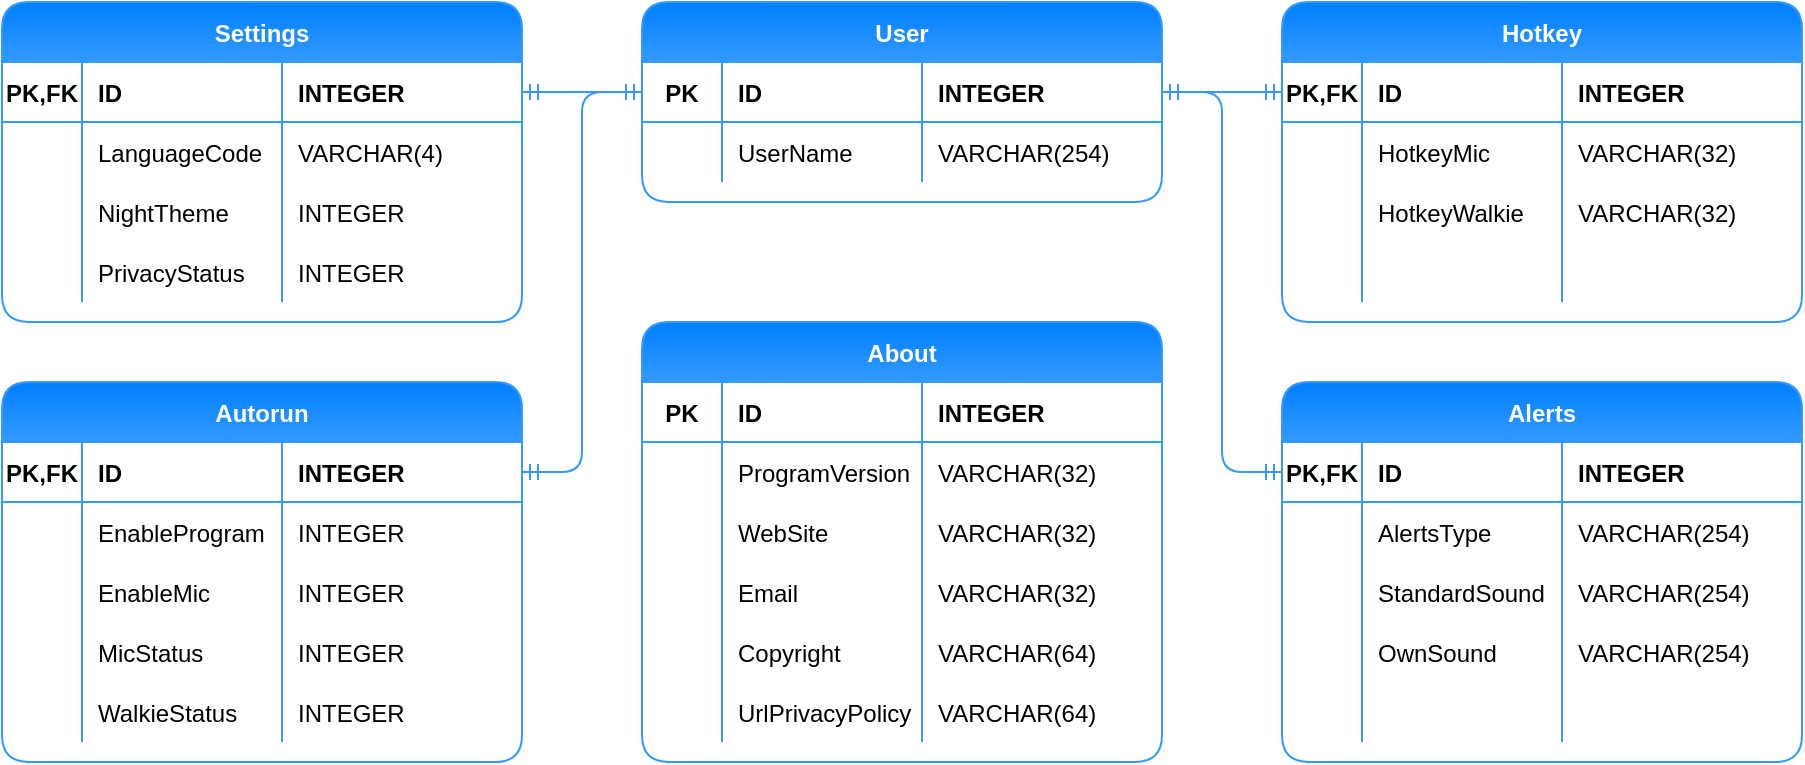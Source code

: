 <mxfile scale="1" border="10">
    <diagram id="gtZu-wecujz_zsDhcLZo" name="Page-1">
        <mxGraphModel dx="305" dy="1297" grid="1" gridSize="10" guides="1" tooltips="1" connect="1" arrows="1" fold="1" page="1" pageScale="1" pageWidth="1169" pageHeight="827" background="#ffffff" math="0" shadow="0">
            <root>
                <mxCell id="0"/>
                <mxCell id="1" parent="0"/>
                <mxCell id="dxQ83P-ImdMy22Sa5jCU-1" value="User" style="shape=table;startSize=30;container=1;collapsible=1;childLayout=tableLayout;fixedRows=1;rowLines=0;fontStyle=1;align=center;resizeLast=1;labelBackgroundColor=none;direction=east;flipH=0;flipV=0;rounded=1;swimlaneFillColor=#FFFFFF;shadow=0;sketch=0;labelBorderColor=none;fillColor=#3399FF;gradientColor=#007FFF;gradientDirection=north;strokeColor=#3399FF;fontColor=#FFFFFF;" parent="1" vertex="1">
                    <mxGeometry x="360" y="40" width="260" height="100" as="geometry"/>
                </mxCell>
                <mxCell id="dxQ83P-ImdMy22Sa5jCU-2" value="" style="shape=tableRow;horizontal=0;startSize=0;swimlaneHead=0;swimlaneBody=0;fillColor=none;collapsible=0;dropTarget=0;points=[[0,0.5],[1,0.5]];portConstraint=eastwest;top=0;left=0;right=0;bottom=1;strokeColor=#3399FF;" parent="dxQ83P-ImdMy22Sa5jCU-1" vertex="1">
                    <mxGeometry y="30" width="260" height="30" as="geometry"/>
                </mxCell>
                <mxCell id="dxQ83P-ImdMy22Sa5jCU-3" value="PK" style="shape=partialRectangle;connectable=0;fillColor=none;top=0;left=0;bottom=0;right=0;fontStyle=1;overflow=hidden;fontColor=#000000;" parent="dxQ83P-ImdMy22Sa5jCU-2" vertex="1">
                    <mxGeometry width="40" height="30" as="geometry">
                        <mxRectangle width="40" height="30" as="alternateBounds"/>
                    </mxGeometry>
                </mxCell>
                <mxCell id="dxQ83P-ImdMy22Sa5jCU-4" value="ID" style="shape=partialRectangle;connectable=0;fillColor=none;top=0;left=0;bottom=0;right=0;align=left;spacingLeft=6;fontStyle=1;overflow=hidden;fontColor=#000000;" parent="dxQ83P-ImdMy22Sa5jCU-2" vertex="1">
                    <mxGeometry x="40" width="100" height="30" as="geometry">
                        <mxRectangle width="100" height="30" as="alternateBounds"/>
                    </mxGeometry>
                </mxCell>
                <mxCell id="dxQ83P-ImdMy22Sa5jCU-14" value="INTEGER" style="shape=partialRectangle;connectable=0;fillColor=none;top=0;left=0;bottom=0;right=0;align=left;spacingLeft=6;fontStyle=1;overflow=hidden;fontColor=#000000;" parent="dxQ83P-ImdMy22Sa5jCU-2" vertex="1">
                    <mxGeometry x="140" width="120" height="30" as="geometry">
                        <mxRectangle width="120" height="30" as="alternateBounds"/>
                    </mxGeometry>
                </mxCell>
                <mxCell id="dxQ83P-ImdMy22Sa5jCU-5" value="" style="shape=tableRow;horizontal=0;startSize=0;swimlaneHead=0;swimlaneBody=0;fillColor=none;collapsible=0;dropTarget=0;points=[[0,0.5],[1,0.5]];portConstraint=eastwest;top=0;left=0;right=0;bottom=0;strokeColor=none;" parent="dxQ83P-ImdMy22Sa5jCU-1" vertex="1">
                    <mxGeometry y="60" width="260" height="30" as="geometry"/>
                </mxCell>
                <mxCell id="dxQ83P-ImdMy22Sa5jCU-6" value="" style="shape=partialRectangle;connectable=0;fillColor=none;top=0;left=0;bottom=0;right=0;editable=1;overflow=hidden;fontColor=#000000;" parent="dxQ83P-ImdMy22Sa5jCU-5" vertex="1">
                    <mxGeometry width="40" height="30" as="geometry">
                        <mxRectangle width="40" height="30" as="alternateBounds"/>
                    </mxGeometry>
                </mxCell>
                <mxCell id="dxQ83P-ImdMy22Sa5jCU-7" value="UserName" style="shape=partialRectangle;connectable=0;fillColor=none;top=0;left=0;bottom=0;right=0;align=left;spacingLeft=6;overflow=hidden;fontColor=#000000;" parent="dxQ83P-ImdMy22Sa5jCU-5" vertex="1">
                    <mxGeometry x="40" width="100" height="30" as="geometry">
                        <mxRectangle width="100" height="30" as="alternateBounds"/>
                    </mxGeometry>
                </mxCell>
                <mxCell id="dxQ83P-ImdMy22Sa5jCU-15" value="VARCHAR(254)" style="shape=partialRectangle;connectable=0;fillColor=none;top=0;left=0;bottom=0;right=0;align=left;spacingLeft=6;overflow=hidden;fontColor=#000000;" parent="dxQ83P-ImdMy22Sa5jCU-5" vertex="1">
                    <mxGeometry x="140" width="120" height="30" as="geometry">
                        <mxRectangle width="120" height="30" as="alternateBounds"/>
                    </mxGeometry>
                </mxCell>
                <mxCell id="dxQ83P-ImdMy22Sa5jCU-27" value="Autorun" style="shape=table;startSize=30;container=1;collapsible=1;childLayout=tableLayout;fixedRows=1;rowLines=0;fontStyle=1;align=center;resizeLast=1;labelBackgroundColor=none;direction=east;flipH=0;flipV=0;rounded=1;swimlaneFillColor=#FFFFFF;shadow=0;sketch=0;labelBorderColor=none;fillColor=#3399FF;gradientColor=#007FFF;gradientDirection=north;strokeColor=#3399FF;fontColor=#FFFFFF;" parent="1" vertex="1">
                    <mxGeometry x="40" y="230" width="260" height="190" as="geometry"/>
                </mxCell>
                <mxCell id="dxQ83P-ImdMy22Sa5jCU-28" value="" style="shape=tableRow;horizontal=0;startSize=0;swimlaneHead=0;swimlaneBody=0;fillColor=none;collapsible=0;dropTarget=0;points=[[0,0.5],[1,0.5]];portConstraint=eastwest;top=0;left=0;right=0;bottom=1;strokeColor=#3399FF;" parent="dxQ83P-ImdMy22Sa5jCU-27" vertex="1">
                    <mxGeometry y="30" width="260" height="30" as="geometry"/>
                </mxCell>
                <mxCell id="dxQ83P-ImdMy22Sa5jCU-29" value="PK,FK" style="shape=partialRectangle;connectable=0;fillColor=none;top=0;left=0;bottom=0;right=0;fontStyle=1;overflow=hidden;fontColor=#000000;" parent="dxQ83P-ImdMy22Sa5jCU-28" vertex="1">
                    <mxGeometry width="40" height="30" as="geometry">
                        <mxRectangle width="40" height="30" as="alternateBounds"/>
                    </mxGeometry>
                </mxCell>
                <mxCell id="dxQ83P-ImdMy22Sa5jCU-30" value="ID" style="shape=partialRectangle;connectable=0;fillColor=none;top=0;left=0;bottom=0;right=0;align=left;spacingLeft=6;fontStyle=1;overflow=hidden;fontColor=#000000;" parent="dxQ83P-ImdMy22Sa5jCU-28" vertex="1">
                    <mxGeometry x="40" width="100" height="30" as="geometry">
                        <mxRectangle width="100" height="30" as="alternateBounds"/>
                    </mxGeometry>
                </mxCell>
                <mxCell id="dxQ83P-ImdMy22Sa5jCU-31" value="INTEGER" style="shape=partialRectangle;connectable=0;fillColor=none;top=0;left=0;bottom=0;right=0;align=left;spacingLeft=6;fontStyle=1;overflow=hidden;fontColor=#000000;" parent="dxQ83P-ImdMy22Sa5jCU-28" vertex="1">
                    <mxGeometry x="140" width="120" height="30" as="geometry">
                        <mxRectangle width="120" height="30" as="alternateBounds"/>
                    </mxGeometry>
                </mxCell>
                <mxCell id="dxQ83P-ImdMy22Sa5jCU-32" value="" style="shape=tableRow;horizontal=0;startSize=0;swimlaneHead=0;swimlaneBody=0;fillColor=none;collapsible=0;dropTarget=0;points=[[0,0.5],[1,0.5]];portConstraint=eastwest;top=0;left=0;right=0;bottom=0;strokeColor=none;" parent="dxQ83P-ImdMy22Sa5jCU-27" vertex="1">
                    <mxGeometry y="60" width="260" height="30" as="geometry"/>
                </mxCell>
                <mxCell id="dxQ83P-ImdMy22Sa5jCU-33" value="" style="shape=partialRectangle;connectable=0;fillColor=none;top=0;left=0;bottom=0;right=0;editable=1;overflow=hidden;fontColor=#000000;" parent="dxQ83P-ImdMy22Sa5jCU-32" vertex="1">
                    <mxGeometry width="40" height="30" as="geometry">
                        <mxRectangle width="40" height="30" as="alternateBounds"/>
                    </mxGeometry>
                </mxCell>
                <mxCell id="dxQ83P-ImdMy22Sa5jCU-34" value="EnableProgram" style="shape=partialRectangle;connectable=0;fillColor=none;top=0;left=0;bottom=0;right=0;align=left;spacingLeft=6;overflow=hidden;fontColor=#000000;" parent="dxQ83P-ImdMy22Sa5jCU-32" vertex="1">
                    <mxGeometry x="40" width="100" height="30" as="geometry">
                        <mxRectangle width="100" height="30" as="alternateBounds"/>
                    </mxGeometry>
                </mxCell>
                <mxCell id="dxQ83P-ImdMy22Sa5jCU-35" value="INTEGER" style="shape=partialRectangle;connectable=0;fillColor=none;top=0;left=0;bottom=0;right=0;align=left;spacingLeft=6;overflow=hidden;fontColor=#000000;" parent="dxQ83P-ImdMy22Sa5jCU-32" vertex="1">
                    <mxGeometry x="140" width="120" height="30" as="geometry">
                        <mxRectangle width="120" height="30" as="alternateBounds"/>
                    </mxGeometry>
                </mxCell>
                <mxCell id="dxQ83P-ImdMy22Sa5jCU-40" style="shape=tableRow;horizontal=0;startSize=0;swimlaneHead=0;swimlaneBody=0;fillColor=none;collapsible=0;dropTarget=0;points=[[0,0.5],[1,0.5]];portConstraint=eastwest;top=0;left=0;right=0;bottom=0;strokeColor=none;" parent="dxQ83P-ImdMy22Sa5jCU-27" vertex="1">
                    <mxGeometry y="90" width="260" height="30" as="geometry"/>
                </mxCell>
                <mxCell id="dxQ83P-ImdMy22Sa5jCU-41" style="shape=partialRectangle;connectable=0;fillColor=none;top=0;left=0;bottom=0;right=0;editable=1;overflow=hidden;fontColor=#000000;" parent="dxQ83P-ImdMy22Sa5jCU-40" vertex="1">
                    <mxGeometry width="40" height="30" as="geometry">
                        <mxRectangle width="40" height="30" as="alternateBounds"/>
                    </mxGeometry>
                </mxCell>
                <mxCell id="dxQ83P-ImdMy22Sa5jCU-42" value="EnableMic" style="shape=partialRectangle;connectable=0;fillColor=none;top=0;left=0;bottom=0;right=0;align=left;spacingLeft=6;overflow=hidden;fontColor=#000000;" parent="dxQ83P-ImdMy22Sa5jCU-40" vertex="1">
                    <mxGeometry x="40" width="100" height="30" as="geometry">
                        <mxRectangle width="100" height="30" as="alternateBounds"/>
                    </mxGeometry>
                </mxCell>
                <mxCell id="dxQ83P-ImdMy22Sa5jCU-43" value="INTEGER" style="shape=partialRectangle;connectable=0;fillColor=none;top=0;left=0;bottom=0;right=0;align=left;spacingLeft=6;overflow=hidden;fontColor=#000000;" parent="dxQ83P-ImdMy22Sa5jCU-40" vertex="1">
                    <mxGeometry x="140" width="120" height="30" as="geometry">
                        <mxRectangle width="120" height="30" as="alternateBounds"/>
                    </mxGeometry>
                </mxCell>
                <mxCell id="dxQ83P-ImdMy22Sa5jCU-36" style="shape=tableRow;horizontal=0;startSize=0;swimlaneHead=0;swimlaneBody=0;fillColor=none;collapsible=0;dropTarget=0;points=[[0,0.5],[1,0.5]];portConstraint=eastwest;top=0;left=0;right=0;bottom=0;strokeColor=none;" parent="dxQ83P-ImdMy22Sa5jCU-27" vertex="1">
                    <mxGeometry y="120" width="260" height="30" as="geometry"/>
                </mxCell>
                <mxCell id="dxQ83P-ImdMy22Sa5jCU-37" style="shape=partialRectangle;connectable=0;fillColor=none;top=0;left=0;bottom=0;right=0;editable=1;overflow=hidden;fontColor=#000000;" parent="dxQ83P-ImdMy22Sa5jCU-36" vertex="1">
                    <mxGeometry width="40" height="30" as="geometry">
                        <mxRectangle width="40" height="30" as="alternateBounds"/>
                    </mxGeometry>
                </mxCell>
                <mxCell id="dxQ83P-ImdMy22Sa5jCU-38" value="MicStatus" style="shape=partialRectangle;connectable=0;fillColor=none;top=0;left=0;bottom=0;right=0;align=left;spacingLeft=6;overflow=hidden;fontColor=#000000;" parent="dxQ83P-ImdMy22Sa5jCU-36" vertex="1">
                    <mxGeometry x="40" width="100" height="30" as="geometry">
                        <mxRectangle width="100" height="30" as="alternateBounds"/>
                    </mxGeometry>
                </mxCell>
                <mxCell id="dxQ83P-ImdMy22Sa5jCU-39" value="INTEGER" style="shape=partialRectangle;connectable=0;fillColor=none;top=0;left=0;bottom=0;right=0;align=left;spacingLeft=6;overflow=hidden;fontColor=#000000;" parent="dxQ83P-ImdMy22Sa5jCU-36" vertex="1">
                    <mxGeometry x="140" width="120" height="30" as="geometry">
                        <mxRectangle width="120" height="30" as="alternateBounds"/>
                    </mxGeometry>
                </mxCell>
                <mxCell id="dxQ83P-ImdMy22Sa5jCU-61" style="shape=tableRow;horizontal=0;startSize=0;swimlaneHead=0;swimlaneBody=0;fillColor=none;collapsible=0;dropTarget=0;points=[[0,0.5],[1,0.5]];portConstraint=eastwest;top=0;left=0;right=0;bottom=0;strokeColor=none;" parent="dxQ83P-ImdMy22Sa5jCU-27" vertex="1">
                    <mxGeometry y="150" width="260" height="30" as="geometry"/>
                </mxCell>
                <mxCell id="dxQ83P-ImdMy22Sa5jCU-62" style="shape=partialRectangle;connectable=0;fillColor=none;top=0;left=0;bottom=0;right=0;editable=1;overflow=hidden;fontColor=#000000;" parent="dxQ83P-ImdMy22Sa5jCU-61" vertex="1">
                    <mxGeometry width="40" height="30" as="geometry">
                        <mxRectangle width="40" height="30" as="alternateBounds"/>
                    </mxGeometry>
                </mxCell>
                <mxCell id="dxQ83P-ImdMy22Sa5jCU-63" value="WalkieStatus" style="shape=partialRectangle;connectable=0;fillColor=none;top=0;left=0;bottom=0;right=0;align=left;spacingLeft=6;overflow=hidden;fontColor=#000000;" parent="dxQ83P-ImdMy22Sa5jCU-61" vertex="1">
                    <mxGeometry x="40" width="100" height="30" as="geometry">
                        <mxRectangle width="100" height="30" as="alternateBounds"/>
                    </mxGeometry>
                </mxCell>
                <mxCell id="dxQ83P-ImdMy22Sa5jCU-64" value="INTEGER" style="shape=partialRectangle;connectable=0;fillColor=none;top=0;left=0;bottom=0;right=0;align=left;spacingLeft=6;overflow=hidden;fontColor=#000000;" parent="dxQ83P-ImdMy22Sa5jCU-61" vertex="1">
                    <mxGeometry x="140" width="120" height="30" as="geometry">
                        <mxRectangle width="120" height="30" as="alternateBounds"/>
                    </mxGeometry>
                </mxCell>
                <mxCell id="dxQ83P-ImdMy22Sa5jCU-44" value="Alerts" style="shape=table;startSize=30;container=1;collapsible=1;childLayout=tableLayout;fixedRows=1;rowLines=0;fontStyle=1;align=center;resizeLast=1;labelBackgroundColor=none;direction=east;flipH=0;flipV=0;rounded=1;swimlaneFillColor=#FFFFFF;shadow=0;sketch=0;labelBorderColor=none;fillColor=#3399FF;gradientColor=#007FFF;gradientDirection=north;strokeColor=#3399FF;fontColor=#FFFFFF;" parent="1" vertex="1">
                    <mxGeometry x="680" y="230" width="260" height="190" as="geometry"/>
                </mxCell>
                <mxCell id="dxQ83P-ImdMy22Sa5jCU-45" value="" style="shape=tableRow;horizontal=0;startSize=0;swimlaneHead=0;swimlaneBody=0;fillColor=none;collapsible=0;dropTarget=0;points=[[0,0.5],[1,0.5]];portConstraint=eastwest;top=0;left=0;right=0;bottom=1;strokeColor=#3399FF;" parent="dxQ83P-ImdMy22Sa5jCU-44" vertex="1">
                    <mxGeometry y="30" width="260" height="30" as="geometry"/>
                </mxCell>
                <mxCell id="dxQ83P-ImdMy22Sa5jCU-46" value="PK,FK" style="shape=partialRectangle;connectable=0;fillColor=none;top=0;left=0;bottom=0;right=0;fontStyle=1;overflow=hidden;fontColor=#000000;" parent="dxQ83P-ImdMy22Sa5jCU-45" vertex="1">
                    <mxGeometry width="40" height="30" as="geometry">
                        <mxRectangle width="40" height="30" as="alternateBounds"/>
                    </mxGeometry>
                </mxCell>
                <mxCell id="dxQ83P-ImdMy22Sa5jCU-47" value="ID" style="shape=partialRectangle;connectable=0;fillColor=none;top=0;left=0;bottom=0;right=0;align=left;spacingLeft=6;fontStyle=1;overflow=hidden;fontColor=#000000;" parent="dxQ83P-ImdMy22Sa5jCU-45" vertex="1">
                    <mxGeometry x="40" width="100" height="30" as="geometry">
                        <mxRectangle width="100" height="30" as="alternateBounds"/>
                    </mxGeometry>
                </mxCell>
                <mxCell id="dxQ83P-ImdMy22Sa5jCU-48" value="INTEGER" style="shape=partialRectangle;connectable=0;fillColor=none;top=0;left=0;bottom=0;right=0;align=left;spacingLeft=6;fontStyle=1;overflow=hidden;fontColor=#000000;" parent="dxQ83P-ImdMy22Sa5jCU-45" vertex="1">
                    <mxGeometry x="140" width="120" height="30" as="geometry">
                        <mxRectangle width="120" height="30" as="alternateBounds"/>
                    </mxGeometry>
                </mxCell>
                <mxCell id="dxQ83P-ImdMy22Sa5jCU-49" value="" style="shape=tableRow;horizontal=0;startSize=0;swimlaneHead=0;swimlaneBody=0;fillColor=none;collapsible=0;dropTarget=0;points=[[0,0.5],[1,0.5]];portConstraint=eastwest;top=0;left=0;right=0;bottom=0;strokeColor=none;" parent="dxQ83P-ImdMy22Sa5jCU-44" vertex="1">
                    <mxGeometry y="60" width="260" height="30" as="geometry"/>
                </mxCell>
                <mxCell id="dxQ83P-ImdMy22Sa5jCU-50" value="" style="shape=partialRectangle;connectable=0;fillColor=none;top=0;left=0;bottom=0;right=0;editable=1;overflow=hidden;fontColor=#000000;" parent="dxQ83P-ImdMy22Sa5jCU-49" vertex="1">
                    <mxGeometry width="40" height="30" as="geometry">
                        <mxRectangle width="40" height="30" as="alternateBounds"/>
                    </mxGeometry>
                </mxCell>
                <mxCell id="dxQ83P-ImdMy22Sa5jCU-51" value="AlertsType" style="shape=partialRectangle;connectable=0;fillColor=none;top=0;left=0;bottom=0;right=0;align=left;spacingLeft=6;overflow=hidden;fontColor=#000000;" parent="dxQ83P-ImdMy22Sa5jCU-49" vertex="1">
                    <mxGeometry x="40" width="100" height="30" as="geometry">
                        <mxRectangle width="100" height="30" as="alternateBounds"/>
                    </mxGeometry>
                </mxCell>
                <mxCell id="dxQ83P-ImdMy22Sa5jCU-52" value="VARCHAR(254)" style="shape=partialRectangle;connectable=0;fillColor=none;top=0;left=0;bottom=0;right=0;align=left;spacingLeft=6;overflow=hidden;fontColor=#000000;" parent="dxQ83P-ImdMy22Sa5jCU-49" vertex="1">
                    <mxGeometry x="140" width="120" height="30" as="geometry">
                        <mxRectangle width="120" height="30" as="alternateBounds"/>
                    </mxGeometry>
                </mxCell>
                <mxCell id="dxQ83P-ImdMy22Sa5jCU-53" style="shape=tableRow;horizontal=0;startSize=0;swimlaneHead=0;swimlaneBody=0;fillColor=none;collapsible=0;dropTarget=0;points=[[0,0.5],[1,0.5]];portConstraint=eastwest;top=0;left=0;right=0;bottom=0;strokeColor=none;" parent="dxQ83P-ImdMy22Sa5jCU-44" vertex="1">
                    <mxGeometry y="90" width="260" height="30" as="geometry"/>
                </mxCell>
                <mxCell id="dxQ83P-ImdMy22Sa5jCU-54" style="shape=partialRectangle;connectable=0;fillColor=none;top=0;left=0;bottom=0;right=0;editable=1;overflow=hidden;fontColor=#000000;" parent="dxQ83P-ImdMy22Sa5jCU-53" vertex="1">
                    <mxGeometry width="40" height="30" as="geometry">
                        <mxRectangle width="40" height="30" as="alternateBounds"/>
                    </mxGeometry>
                </mxCell>
                <mxCell id="dxQ83P-ImdMy22Sa5jCU-55" value="StandardSound" style="shape=partialRectangle;connectable=0;fillColor=none;top=0;left=0;bottom=0;right=0;align=left;spacingLeft=6;overflow=hidden;fontColor=#000000;" parent="dxQ83P-ImdMy22Sa5jCU-53" vertex="1">
                    <mxGeometry x="40" width="100" height="30" as="geometry">
                        <mxRectangle width="100" height="30" as="alternateBounds"/>
                    </mxGeometry>
                </mxCell>
                <mxCell id="dxQ83P-ImdMy22Sa5jCU-56" value="VARCHAR(254)" style="shape=partialRectangle;connectable=0;fillColor=none;top=0;left=0;bottom=0;right=0;align=left;spacingLeft=6;overflow=hidden;fontColor=#000000;" parent="dxQ83P-ImdMy22Sa5jCU-53" vertex="1">
                    <mxGeometry x="140" width="120" height="30" as="geometry">
                        <mxRectangle width="120" height="30" as="alternateBounds"/>
                    </mxGeometry>
                </mxCell>
                <mxCell id="dxQ83P-ImdMy22Sa5jCU-57" style="shape=tableRow;horizontal=0;startSize=0;swimlaneHead=0;swimlaneBody=0;fillColor=none;collapsible=0;dropTarget=0;points=[[0,0.5],[1,0.5]];portConstraint=eastwest;top=0;left=0;right=0;bottom=0;strokeColor=none;" parent="dxQ83P-ImdMy22Sa5jCU-44" vertex="1">
                    <mxGeometry y="120" width="260" height="30" as="geometry"/>
                </mxCell>
                <mxCell id="dxQ83P-ImdMy22Sa5jCU-58" style="shape=partialRectangle;connectable=0;fillColor=none;top=0;left=0;bottom=0;right=0;editable=1;overflow=hidden;fontColor=#000000;" parent="dxQ83P-ImdMy22Sa5jCU-57" vertex="1">
                    <mxGeometry width="40" height="30" as="geometry">
                        <mxRectangle width="40" height="30" as="alternateBounds"/>
                    </mxGeometry>
                </mxCell>
                <mxCell id="dxQ83P-ImdMy22Sa5jCU-59" value="OwnSound" style="shape=partialRectangle;connectable=0;fillColor=none;top=0;left=0;bottom=0;right=0;align=left;spacingLeft=6;overflow=hidden;fontColor=#000000;" parent="dxQ83P-ImdMy22Sa5jCU-57" vertex="1">
                    <mxGeometry x="40" width="100" height="30" as="geometry">
                        <mxRectangle width="100" height="30" as="alternateBounds"/>
                    </mxGeometry>
                </mxCell>
                <mxCell id="dxQ83P-ImdMy22Sa5jCU-60" value="VARCHAR(254)" style="shape=partialRectangle;connectable=0;fillColor=none;top=0;left=0;bottom=0;right=0;align=left;spacingLeft=6;overflow=hidden;fontColor=#000000;strokeColor=none;" parent="dxQ83P-ImdMy22Sa5jCU-57" vertex="1">
                    <mxGeometry x="140" width="120" height="30" as="geometry">
                        <mxRectangle width="120" height="30" as="alternateBounds"/>
                    </mxGeometry>
                </mxCell>
                <mxCell id="dxQ83P-ImdMy22Sa5jCU-148" style="shape=tableRow;horizontal=0;startSize=0;swimlaneHead=0;swimlaneBody=0;fillColor=none;collapsible=0;dropTarget=0;points=[[0,0.5],[1,0.5]];portConstraint=eastwest;top=0;left=0;right=0;bottom=0;strokeColor=none;" parent="dxQ83P-ImdMy22Sa5jCU-44" vertex="1">
                    <mxGeometry y="150" width="260" height="30" as="geometry"/>
                </mxCell>
                <mxCell id="dxQ83P-ImdMy22Sa5jCU-149" style="shape=partialRectangle;connectable=0;fillColor=none;top=0;left=0;bottom=0;right=0;editable=1;overflow=hidden;fontColor=#000000;" parent="dxQ83P-ImdMy22Sa5jCU-148" vertex="1">
                    <mxGeometry width="40" height="30" as="geometry">
                        <mxRectangle width="40" height="30" as="alternateBounds"/>
                    </mxGeometry>
                </mxCell>
                <mxCell id="dxQ83P-ImdMy22Sa5jCU-150" style="shape=partialRectangle;connectable=0;fillColor=none;top=0;left=0;bottom=0;right=0;align=left;spacingLeft=6;overflow=hidden;fontColor=#000000;" parent="dxQ83P-ImdMy22Sa5jCU-148" vertex="1">
                    <mxGeometry x="40" width="100" height="30" as="geometry">
                        <mxRectangle width="100" height="30" as="alternateBounds"/>
                    </mxGeometry>
                </mxCell>
                <mxCell id="dxQ83P-ImdMy22Sa5jCU-151" style="shape=partialRectangle;connectable=0;fillColor=none;top=0;left=0;bottom=0;right=0;align=left;spacingLeft=6;overflow=hidden;fontColor=#000000;" parent="dxQ83P-ImdMy22Sa5jCU-148" vertex="1">
                    <mxGeometry x="140" width="120" height="30" as="geometry">
                        <mxRectangle width="120" height="30" as="alternateBounds"/>
                    </mxGeometry>
                </mxCell>
                <mxCell id="dxQ83P-ImdMy22Sa5jCU-65" value="Hotkey" style="shape=table;startSize=30;container=1;collapsible=1;childLayout=tableLayout;fixedRows=1;rowLines=0;fontStyle=1;align=center;resizeLast=1;labelBackgroundColor=none;direction=east;flipH=0;flipV=0;rounded=1;swimlaneFillColor=#FFFFFF;shadow=0;sketch=0;labelBorderColor=none;fillColor=#3399FF;gradientColor=#007FFF;gradientDirection=north;strokeColor=#3399FF;fontColor=#FFFFFF;" parent="1" vertex="1">
                    <mxGeometry x="680" y="40" width="260" height="160" as="geometry"/>
                </mxCell>
                <mxCell id="dxQ83P-ImdMy22Sa5jCU-66" value="" style="shape=tableRow;horizontal=0;startSize=0;swimlaneHead=0;swimlaneBody=0;fillColor=none;collapsible=0;dropTarget=0;points=[[0,0.5],[1,0.5]];portConstraint=eastwest;top=0;left=0;right=0;bottom=1;strokeColor=#3399FF;" parent="dxQ83P-ImdMy22Sa5jCU-65" vertex="1">
                    <mxGeometry y="30" width="260" height="30" as="geometry"/>
                </mxCell>
                <mxCell id="dxQ83P-ImdMy22Sa5jCU-67" value="PK,FK" style="shape=partialRectangle;connectable=0;fillColor=none;top=0;left=0;bottom=0;right=0;fontStyle=1;overflow=hidden;fontColor=#000000;" parent="dxQ83P-ImdMy22Sa5jCU-66" vertex="1">
                    <mxGeometry width="40" height="30" as="geometry">
                        <mxRectangle width="40" height="30" as="alternateBounds"/>
                    </mxGeometry>
                </mxCell>
                <mxCell id="dxQ83P-ImdMy22Sa5jCU-68" value="ID" style="shape=partialRectangle;connectable=0;fillColor=none;top=0;left=0;bottom=0;right=0;align=left;spacingLeft=6;fontStyle=1;overflow=hidden;fontColor=#000000;" parent="dxQ83P-ImdMy22Sa5jCU-66" vertex="1">
                    <mxGeometry x="40" width="100" height="30" as="geometry">
                        <mxRectangle width="100" height="30" as="alternateBounds"/>
                    </mxGeometry>
                </mxCell>
                <mxCell id="dxQ83P-ImdMy22Sa5jCU-69" value="INTEGER" style="shape=partialRectangle;connectable=0;fillColor=none;top=0;left=0;bottom=0;right=0;align=left;spacingLeft=6;fontStyle=1;overflow=hidden;fontColor=#000000;" parent="dxQ83P-ImdMy22Sa5jCU-66" vertex="1">
                    <mxGeometry x="140" width="120" height="30" as="geometry">
                        <mxRectangle width="120" height="30" as="alternateBounds"/>
                    </mxGeometry>
                </mxCell>
                <mxCell id="dxQ83P-ImdMy22Sa5jCU-70" value="" style="shape=tableRow;horizontal=0;startSize=0;swimlaneHead=0;swimlaneBody=0;fillColor=none;collapsible=0;dropTarget=0;points=[[0,0.5],[1,0.5]];portConstraint=eastwest;top=0;left=0;right=0;bottom=0;strokeColor=none;" parent="dxQ83P-ImdMy22Sa5jCU-65" vertex="1">
                    <mxGeometry y="60" width="260" height="30" as="geometry"/>
                </mxCell>
                <mxCell id="dxQ83P-ImdMy22Sa5jCU-71" value="" style="shape=partialRectangle;connectable=0;fillColor=none;top=0;left=0;bottom=0;right=0;editable=1;overflow=hidden;fontColor=#000000;fontStyle=0" parent="dxQ83P-ImdMy22Sa5jCU-70" vertex="1">
                    <mxGeometry width="40" height="30" as="geometry">
                        <mxRectangle width="40" height="30" as="alternateBounds"/>
                    </mxGeometry>
                </mxCell>
                <mxCell id="dxQ83P-ImdMy22Sa5jCU-72" value="HotkeyMic" style="shape=partialRectangle;connectable=0;fillColor=none;top=0;left=0;bottom=0;right=0;align=left;spacingLeft=6;overflow=hidden;fontColor=#000000;fontStyle=0" parent="dxQ83P-ImdMy22Sa5jCU-70" vertex="1">
                    <mxGeometry x="40" width="100" height="30" as="geometry">
                        <mxRectangle width="100" height="30" as="alternateBounds"/>
                    </mxGeometry>
                </mxCell>
                <mxCell id="dxQ83P-ImdMy22Sa5jCU-73" value="VARCHAR(32)" style="shape=partialRectangle;connectable=0;fillColor=none;top=0;left=0;bottom=0;right=0;align=left;spacingLeft=6;overflow=hidden;fontColor=#000000;fontStyle=0" parent="dxQ83P-ImdMy22Sa5jCU-70" vertex="1">
                    <mxGeometry x="140" width="120" height="30" as="geometry">
                        <mxRectangle width="120" height="30" as="alternateBounds"/>
                    </mxGeometry>
                </mxCell>
                <mxCell id="dxQ83P-ImdMy22Sa5jCU-74" style="shape=tableRow;horizontal=0;startSize=0;swimlaneHead=0;swimlaneBody=0;fillColor=none;collapsible=0;dropTarget=0;points=[[0,0.5],[1,0.5]];portConstraint=eastwest;top=0;left=0;right=0;bottom=0;strokeColor=none;" parent="dxQ83P-ImdMy22Sa5jCU-65" vertex="1">
                    <mxGeometry y="90" width="260" height="30" as="geometry"/>
                </mxCell>
                <mxCell id="dxQ83P-ImdMy22Sa5jCU-75" style="shape=partialRectangle;connectable=0;fillColor=none;top=0;left=0;bottom=0;right=0;editable=1;overflow=hidden;fontColor=#000000;fontStyle=0" parent="dxQ83P-ImdMy22Sa5jCU-74" vertex="1">
                    <mxGeometry width="40" height="30" as="geometry">
                        <mxRectangle width="40" height="30" as="alternateBounds"/>
                    </mxGeometry>
                </mxCell>
                <mxCell id="dxQ83P-ImdMy22Sa5jCU-76" value="HotkeyWalkie" style="shape=partialRectangle;connectable=0;fillColor=none;top=0;left=0;bottom=0;right=0;align=left;spacingLeft=6;overflow=hidden;fontColor=#000000;fontStyle=0" parent="dxQ83P-ImdMy22Sa5jCU-74" vertex="1">
                    <mxGeometry x="40" width="100" height="30" as="geometry">
                        <mxRectangle width="100" height="30" as="alternateBounds"/>
                    </mxGeometry>
                </mxCell>
                <mxCell id="dxQ83P-ImdMy22Sa5jCU-77" value="VARCHAR(32)" style="shape=partialRectangle;connectable=0;fillColor=none;top=0;left=0;bottom=0;right=0;align=left;spacingLeft=6;overflow=hidden;fontColor=#000000;fontStyle=0" parent="dxQ83P-ImdMy22Sa5jCU-74" vertex="1">
                    <mxGeometry x="140" width="120" height="30" as="geometry">
                        <mxRectangle width="120" height="30" as="alternateBounds"/>
                    </mxGeometry>
                </mxCell>
                <mxCell id="dxQ83P-ImdMy22Sa5jCU-152" style="shape=tableRow;horizontal=0;startSize=0;swimlaneHead=0;swimlaneBody=0;fillColor=none;collapsible=0;dropTarget=0;points=[[0,0.5],[1,0.5]];portConstraint=eastwest;top=0;left=0;right=0;bottom=0;strokeColor=none;" parent="dxQ83P-ImdMy22Sa5jCU-65" vertex="1">
                    <mxGeometry y="120" width="260" height="30" as="geometry"/>
                </mxCell>
                <mxCell id="dxQ83P-ImdMy22Sa5jCU-153" style="shape=partialRectangle;connectable=0;fillColor=none;top=0;left=0;bottom=0;right=0;editable=1;overflow=hidden;fontColor=#000000;fontStyle=0" parent="dxQ83P-ImdMy22Sa5jCU-152" vertex="1">
                    <mxGeometry width="40" height="30" as="geometry">
                        <mxRectangle width="40" height="30" as="alternateBounds"/>
                    </mxGeometry>
                </mxCell>
                <mxCell id="dxQ83P-ImdMy22Sa5jCU-154" style="shape=partialRectangle;connectable=0;fillColor=none;top=0;left=0;bottom=0;right=0;align=left;spacingLeft=6;overflow=hidden;fontColor=#000000;fontStyle=0" parent="dxQ83P-ImdMy22Sa5jCU-152" vertex="1">
                    <mxGeometry x="40" width="100" height="30" as="geometry">
                        <mxRectangle width="100" height="30" as="alternateBounds"/>
                    </mxGeometry>
                </mxCell>
                <mxCell id="dxQ83P-ImdMy22Sa5jCU-155" style="shape=partialRectangle;connectable=0;fillColor=none;top=0;left=0;bottom=0;right=0;align=left;spacingLeft=6;overflow=hidden;fontColor=#000000;fontStyle=0" parent="dxQ83P-ImdMy22Sa5jCU-152" vertex="1">
                    <mxGeometry x="140" width="120" height="30" as="geometry">
                        <mxRectangle width="120" height="30" as="alternateBounds"/>
                    </mxGeometry>
                </mxCell>
                <mxCell id="dxQ83P-ImdMy22Sa5jCU-82" value="Settings" style="shape=table;startSize=30;container=1;collapsible=1;childLayout=tableLayout;fixedRows=1;rowLines=0;fontStyle=1;align=center;resizeLast=1;labelBackgroundColor=none;direction=east;flipH=0;flipV=0;rounded=1;swimlaneFillColor=#FFFFFF;shadow=0;sketch=0;labelBorderColor=none;fillColor=#3399FF;gradientColor=#007FFF;gradientDirection=north;strokeColor=#3399FF;fontColor=#FFFFFF;" parent="1" vertex="1">
                    <mxGeometry x="40" y="40" width="260" height="160" as="geometry"/>
                </mxCell>
                <mxCell id="dxQ83P-ImdMy22Sa5jCU-83" value="" style="shape=tableRow;horizontal=0;startSize=0;swimlaneHead=0;swimlaneBody=0;fillColor=none;collapsible=0;dropTarget=0;points=[[0,0.5],[1,0.5]];portConstraint=eastwest;top=0;left=0;right=0;bottom=1;strokeColor=#3399FF;perimeterSpacing=0;" parent="dxQ83P-ImdMy22Sa5jCU-82" vertex="1">
                    <mxGeometry y="30" width="260" height="30" as="geometry"/>
                </mxCell>
                <mxCell id="dxQ83P-ImdMy22Sa5jCU-84" value="PK,FK" style="shape=partialRectangle;connectable=0;fillColor=none;top=0;left=0;bottom=0;right=0;fontStyle=1;overflow=hidden;fontColor=#000000;" parent="dxQ83P-ImdMy22Sa5jCU-83" vertex="1">
                    <mxGeometry width="40" height="30" as="geometry">
                        <mxRectangle width="40" height="30" as="alternateBounds"/>
                    </mxGeometry>
                </mxCell>
                <mxCell id="dxQ83P-ImdMy22Sa5jCU-85" value="ID" style="shape=partialRectangle;connectable=0;fillColor=none;top=0;left=0;bottom=0;right=0;align=left;spacingLeft=6;fontStyle=1;overflow=hidden;fontColor=#000000;" parent="dxQ83P-ImdMy22Sa5jCU-83" vertex="1">
                    <mxGeometry x="40" width="100" height="30" as="geometry">
                        <mxRectangle width="100" height="30" as="alternateBounds"/>
                    </mxGeometry>
                </mxCell>
                <mxCell id="dxQ83P-ImdMy22Sa5jCU-86" value="INTEGER" style="shape=partialRectangle;connectable=0;fillColor=none;top=0;left=0;bottom=0;right=0;align=left;spacingLeft=6;fontStyle=1;overflow=hidden;fontColor=#000000;" parent="dxQ83P-ImdMy22Sa5jCU-83" vertex="1">
                    <mxGeometry x="140" width="120" height="30" as="geometry">
                        <mxRectangle width="120" height="30" as="alternateBounds"/>
                    </mxGeometry>
                </mxCell>
                <mxCell id="dxQ83P-ImdMy22Sa5jCU-87" value="" style="shape=tableRow;horizontal=0;startSize=0;swimlaneHead=0;swimlaneBody=0;fillColor=none;collapsible=0;dropTarget=0;points=[[0,0.5],[1,0.5]];portConstraint=eastwest;top=0;left=0;right=0;bottom=0;strokeColor=none;" parent="dxQ83P-ImdMy22Sa5jCU-82" vertex="1">
                    <mxGeometry y="60" width="260" height="30" as="geometry"/>
                </mxCell>
                <mxCell id="dxQ83P-ImdMy22Sa5jCU-88" value="" style="shape=partialRectangle;connectable=0;fillColor=none;top=0;left=0;bottom=0;right=0;editable=1;overflow=hidden;fontColor=#000000;" parent="dxQ83P-ImdMy22Sa5jCU-87" vertex="1">
                    <mxGeometry width="40" height="30" as="geometry">
                        <mxRectangle width="40" height="30" as="alternateBounds"/>
                    </mxGeometry>
                </mxCell>
                <mxCell id="dxQ83P-ImdMy22Sa5jCU-89" value="LanguageCode" style="shape=partialRectangle;connectable=0;fillColor=none;top=0;left=0;bottom=0;right=0;align=left;spacingLeft=6;overflow=hidden;fontColor=#000000;" parent="dxQ83P-ImdMy22Sa5jCU-87" vertex="1">
                    <mxGeometry x="40" width="100" height="30" as="geometry">
                        <mxRectangle width="100" height="30" as="alternateBounds"/>
                    </mxGeometry>
                </mxCell>
                <mxCell id="dxQ83P-ImdMy22Sa5jCU-90" value="VARCHAR(4)" style="shape=partialRectangle;connectable=0;fillColor=none;top=0;left=0;bottom=0;right=0;align=left;spacingLeft=6;overflow=hidden;fontColor=#000000;" parent="dxQ83P-ImdMy22Sa5jCU-87" vertex="1">
                    <mxGeometry x="140" width="120" height="30" as="geometry">
                        <mxRectangle width="120" height="30" as="alternateBounds"/>
                    </mxGeometry>
                </mxCell>
                <mxCell id="dxQ83P-ImdMy22Sa5jCU-91" style="shape=tableRow;horizontal=0;startSize=0;swimlaneHead=0;swimlaneBody=0;fillColor=none;collapsible=0;dropTarget=0;points=[[0,0.5],[1,0.5]];portConstraint=eastwest;top=0;left=0;right=0;bottom=0;strokeColor=none;" parent="dxQ83P-ImdMy22Sa5jCU-82" vertex="1">
                    <mxGeometry y="90" width="260" height="30" as="geometry"/>
                </mxCell>
                <mxCell id="dxQ83P-ImdMy22Sa5jCU-92" style="shape=partialRectangle;connectable=0;fillColor=none;top=0;left=0;bottom=0;right=0;editable=1;overflow=hidden;fontColor=#000000;" parent="dxQ83P-ImdMy22Sa5jCU-91" vertex="1">
                    <mxGeometry width="40" height="30" as="geometry">
                        <mxRectangle width="40" height="30" as="alternateBounds"/>
                    </mxGeometry>
                </mxCell>
                <mxCell id="dxQ83P-ImdMy22Sa5jCU-93" value="NightTheme" style="shape=partialRectangle;connectable=0;fillColor=none;top=0;left=0;bottom=0;right=0;align=left;spacingLeft=6;overflow=hidden;fontColor=#000000;" parent="dxQ83P-ImdMy22Sa5jCU-91" vertex="1">
                    <mxGeometry x="40" width="100" height="30" as="geometry">
                        <mxRectangle width="100" height="30" as="alternateBounds"/>
                    </mxGeometry>
                </mxCell>
                <mxCell id="dxQ83P-ImdMy22Sa5jCU-94" value="INTEGER" style="shape=partialRectangle;connectable=0;fillColor=none;top=0;left=0;bottom=0;right=0;align=left;spacingLeft=6;overflow=hidden;fontColor=#000000;" parent="dxQ83P-ImdMy22Sa5jCU-91" vertex="1">
                    <mxGeometry x="140" width="120" height="30" as="geometry">
                        <mxRectangle width="120" height="30" as="alternateBounds"/>
                    </mxGeometry>
                </mxCell>
                <mxCell id="dxQ83P-ImdMy22Sa5jCU-95" style="shape=tableRow;horizontal=0;startSize=0;swimlaneHead=0;swimlaneBody=0;fillColor=none;collapsible=0;dropTarget=0;points=[[0,0.5],[1,0.5]];portConstraint=eastwest;top=0;left=0;right=0;bottom=0;strokeColor=none;" parent="dxQ83P-ImdMy22Sa5jCU-82" vertex="1">
                    <mxGeometry y="120" width="260" height="30" as="geometry"/>
                </mxCell>
                <mxCell id="dxQ83P-ImdMy22Sa5jCU-96" style="shape=partialRectangle;connectable=0;fillColor=none;top=0;left=0;bottom=0;right=0;editable=1;overflow=hidden;fontColor=#000000;" parent="dxQ83P-ImdMy22Sa5jCU-95" vertex="1">
                    <mxGeometry width="40" height="30" as="geometry">
                        <mxRectangle width="40" height="30" as="alternateBounds"/>
                    </mxGeometry>
                </mxCell>
                <mxCell id="dxQ83P-ImdMy22Sa5jCU-97" value="PrivacyStatus" style="shape=partialRectangle;connectable=0;fillColor=none;top=0;left=0;bottom=0;right=0;align=left;spacingLeft=6;overflow=hidden;fontColor=#000000;" parent="dxQ83P-ImdMy22Sa5jCU-95" vertex="1">
                    <mxGeometry x="40" width="100" height="30" as="geometry">
                        <mxRectangle width="100" height="30" as="alternateBounds"/>
                    </mxGeometry>
                </mxCell>
                <mxCell id="dxQ83P-ImdMy22Sa5jCU-98" value="INTEGER" style="shape=partialRectangle;connectable=0;fillColor=none;top=0;left=0;bottom=0;right=0;align=left;spacingLeft=6;overflow=hidden;fontColor=#000000;" parent="dxQ83P-ImdMy22Sa5jCU-95" vertex="1">
                    <mxGeometry x="140" width="120" height="30" as="geometry">
                        <mxRectangle width="120" height="30" as="alternateBounds"/>
                    </mxGeometry>
                </mxCell>
                <mxCell id="dxQ83P-ImdMy22Sa5jCU-99" value="About" style="shape=table;startSize=30;container=1;collapsible=1;childLayout=tableLayout;fixedRows=1;rowLines=0;fontStyle=1;align=center;resizeLast=1;labelBackgroundColor=none;direction=east;flipH=0;flipV=0;rounded=1;swimlaneFillColor=#FFFFFF;shadow=0;sketch=0;labelBorderColor=none;fillColor=#3399FF;gradientColor=#007FFF;gradientDirection=north;strokeColor=#3399FF;fontColor=#FFFFFF;" parent="1" vertex="1">
                    <mxGeometry x="360" y="200" width="260" height="220" as="geometry"/>
                </mxCell>
                <mxCell id="dxQ83P-ImdMy22Sa5jCU-100" value="" style="shape=tableRow;horizontal=0;startSize=0;swimlaneHead=0;swimlaneBody=0;fillColor=none;collapsible=0;dropTarget=0;points=[[0,0.5],[1,0.5]];portConstraint=eastwest;top=0;left=0;right=0;bottom=1;strokeColor=#3399FF;" parent="dxQ83P-ImdMy22Sa5jCU-99" vertex="1">
                    <mxGeometry y="30" width="260" height="30" as="geometry"/>
                </mxCell>
                <mxCell id="dxQ83P-ImdMy22Sa5jCU-101" value="PK" style="shape=partialRectangle;connectable=0;fillColor=none;top=0;left=0;bottom=0;right=0;fontStyle=1;overflow=hidden;fontColor=#000000;" parent="dxQ83P-ImdMy22Sa5jCU-100" vertex="1">
                    <mxGeometry width="40" height="30" as="geometry">
                        <mxRectangle width="40" height="30" as="alternateBounds"/>
                    </mxGeometry>
                </mxCell>
                <mxCell id="dxQ83P-ImdMy22Sa5jCU-102" value="ID" style="shape=partialRectangle;connectable=0;fillColor=none;top=0;left=0;bottom=0;right=0;align=left;spacingLeft=6;fontStyle=1;overflow=hidden;fontColor=#000000;" parent="dxQ83P-ImdMy22Sa5jCU-100" vertex="1">
                    <mxGeometry x="40" width="100" height="30" as="geometry">
                        <mxRectangle width="100" height="30" as="alternateBounds"/>
                    </mxGeometry>
                </mxCell>
                <mxCell id="dxQ83P-ImdMy22Sa5jCU-103" value="INTEGER" style="shape=partialRectangle;connectable=0;fillColor=none;top=0;left=0;bottom=0;right=0;align=left;spacingLeft=6;fontStyle=1;overflow=hidden;fontColor=#000000;" parent="dxQ83P-ImdMy22Sa5jCU-100" vertex="1">
                    <mxGeometry x="140" width="120" height="30" as="geometry">
                        <mxRectangle width="120" height="30" as="alternateBounds"/>
                    </mxGeometry>
                </mxCell>
                <mxCell id="dxQ83P-ImdMy22Sa5jCU-104" value="" style="shape=tableRow;horizontal=0;startSize=0;swimlaneHead=0;swimlaneBody=0;fillColor=none;collapsible=0;dropTarget=0;points=[[0,0.5],[1,0.5]];portConstraint=eastwest;top=0;left=0;right=0;bottom=0;strokeColor=none;" parent="dxQ83P-ImdMy22Sa5jCU-99" vertex="1">
                    <mxGeometry y="60" width="260" height="30" as="geometry"/>
                </mxCell>
                <mxCell id="dxQ83P-ImdMy22Sa5jCU-105" value="" style="shape=partialRectangle;connectable=0;fillColor=none;top=0;left=0;bottom=0;right=0;editable=1;overflow=hidden;fontColor=#000000;strokeColor=none;" parent="dxQ83P-ImdMy22Sa5jCU-104" vertex="1">
                    <mxGeometry width="40" height="30" as="geometry">
                        <mxRectangle width="40" height="30" as="alternateBounds"/>
                    </mxGeometry>
                </mxCell>
                <mxCell id="dxQ83P-ImdMy22Sa5jCU-106" value="ProgramVersion" style="shape=partialRectangle;connectable=0;fillColor=none;top=0;left=0;bottom=0;right=0;align=left;spacingLeft=6;overflow=hidden;fontColor=#000000;strokeColor=none;" parent="dxQ83P-ImdMy22Sa5jCU-104" vertex="1">
                    <mxGeometry x="40" width="100" height="30" as="geometry">
                        <mxRectangle width="100" height="30" as="alternateBounds"/>
                    </mxGeometry>
                </mxCell>
                <mxCell id="dxQ83P-ImdMy22Sa5jCU-107" value="VARCHAR(32)" style="shape=partialRectangle;connectable=0;fillColor=none;top=0;left=0;bottom=0;right=0;align=left;spacingLeft=6;overflow=hidden;fontColor=#000000;strokeColor=none;" parent="dxQ83P-ImdMy22Sa5jCU-104" vertex="1">
                    <mxGeometry x="140" width="120" height="30" as="geometry">
                        <mxRectangle width="120" height="30" as="alternateBounds"/>
                    </mxGeometry>
                </mxCell>
                <mxCell id="dxQ83P-ImdMy22Sa5jCU-108" style="shape=tableRow;horizontal=0;startSize=0;swimlaneHead=0;swimlaneBody=0;fillColor=none;collapsible=0;dropTarget=0;points=[[0,0.5],[1,0.5]];portConstraint=eastwest;top=0;left=0;right=0;bottom=0;strokeColor=none;" parent="dxQ83P-ImdMy22Sa5jCU-99" vertex="1">
                    <mxGeometry y="90" width="260" height="30" as="geometry"/>
                </mxCell>
                <mxCell id="dxQ83P-ImdMy22Sa5jCU-109" style="shape=partialRectangle;connectable=0;fillColor=none;top=0;left=0;bottom=0;right=0;editable=1;overflow=hidden;fontColor=#000000;strokeColor=none;" parent="dxQ83P-ImdMy22Sa5jCU-108" vertex="1">
                    <mxGeometry width="40" height="30" as="geometry">
                        <mxRectangle width="40" height="30" as="alternateBounds"/>
                    </mxGeometry>
                </mxCell>
                <mxCell id="dxQ83P-ImdMy22Sa5jCU-110" value="WebSite" style="shape=partialRectangle;connectable=0;fillColor=none;top=0;left=0;bottom=0;right=0;align=left;spacingLeft=6;overflow=hidden;fontColor=#000000;strokeColor=none;" parent="dxQ83P-ImdMy22Sa5jCU-108" vertex="1">
                    <mxGeometry x="40" width="100" height="30" as="geometry">
                        <mxRectangle width="100" height="30" as="alternateBounds"/>
                    </mxGeometry>
                </mxCell>
                <mxCell id="dxQ83P-ImdMy22Sa5jCU-111" value="VARCHAR(32)" style="shape=partialRectangle;connectable=0;fillColor=none;top=0;left=0;bottom=0;right=0;align=left;spacingLeft=6;overflow=hidden;fontColor=#000000;strokeColor=none;" parent="dxQ83P-ImdMy22Sa5jCU-108" vertex="1">
                    <mxGeometry x="140" width="120" height="30" as="geometry">
                        <mxRectangle width="120" height="30" as="alternateBounds"/>
                    </mxGeometry>
                </mxCell>
                <mxCell id="dxQ83P-ImdMy22Sa5jCU-112" style="shape=tableRow;horizontal=0;startSize=0;swimlaneHead=0;swimlaneBody=0;fillColor=none;collapsible=0;dropTarget=0;points=[[0,0.5],[1,0.5]];portConstraint=eastwest;top=0;left=0;right=0;bottom=0;strokeColor=none;" parent="dxQ83P-ImdMy22Sa5jCU-99" vertex="1">
                    <mxGeometry y="120" width="260" height="30" as="geometry"/>
                </mxCell>
                <mxCell id="dxQ83P-ImdMy22Sa5jCU-113" style="shape=partialRectangle;connectable=0;fillColor=none;top=0;left=0;bottom=0;right=0;editable=1;overflow=hidden;fontColor=#000000;" parent="dxQ83P-ImdMy22Sa5jCU-112" vertex="1">
                    <mxGeometry width="40" height="30" as="geometry">
                        <mxRectangle width="40" height="30" as="alternateBounds"/>
                    </mxGeometry>
                </mxCell>
                <mxCell id="dxQ83P-ImdMy22Sa5jCU-114" value="Email" style="shape=partialRectangle;connectable=0;fillColor=none;top=0;left=0;bottom=0;right=0;align=left;spacingLeft=6;overflow=hidden;fontColor=#000000;" parent="dxQ83P-ImdMy22Sa5jCU-112" vertex="1">
                    <mxGeometry x="40" width="100" height="30" as="geometry">
                        <mxRectangle width="100" height="30" as="alternateBounds"/>
                    </mxGeometry>
                </mxCell>
                <mxCell id="dxQ83P-ImdMy22Sa5jCU-115" value="VARCHAR(32)" style="shape=partialRectangle;connectable=0;fillColor=none;top=0;left=0;bottom=0;right=0;align=left;spacingLeft=6;overflow=hidden;fontColor=#000000;" parent="dxQ83P-ImdMy22Sa5jCU-112" vertex="1">
                    <mxGeometry x="140" width="120" height="30" as="geometry">
                        <mxRectangle width="120" height="30" as="alternateBounds"/>
                    </mxGeometry>
                </mxCell>
                <mxCell id="dxQ83P-ImdMy22Sa5jCU-120" style="shape=tableRow;horizontal=0;startSize=0;swimlaneHead=0;swimlaneBody=0;fillColor=none;collapsible=0;dropTarget=0;points=[[0,0.5],[1,0.5]];portConstraint=eastwest;top=0;left=0;right=0;bottom=0;strokeColor=none;" parent="dxQ83P-ImdMy22Sa5jCU-99" vertex="1">
                    <mxGeometry y="150" width="260" height="30" as="geometry"/>
                </mxCell>
                <mxCell id="dxQ83P-ImdMy22Sa5jCU-121" style="shape=partialRectangle;connectable=0;fillColor=none;top=0;left=0;bottom=0;right=0;editable=1;overflow=hidden;fontColor=#000000;" parent="dxQ83P-ImdMy22Sa5jCU-120" vertex="1">
                    <mxGeometry width="40" height="30" as="geometry">
                        <mxRectangle width="40" height="30" as="alternateBounds"/>
                    </mxGeometry>
                </mxCell>
                <mxCell id="dxQ83P-ImdMy22Sa5jCU-122" value="Copyright" style="shape=partialRectangle;connectable=0;fillColor=none;top=0;left=0;bottom=0;right=0;align=left;spacingLeft=6;overflow=hidden;fontColor=#000000;" parent="dxQ83P-ImdMy22Sa5jCU-120" vertex="1">
                    <mxGeometry x="40" width="100" height="30" as="geometry">
                        <mxRectangle width="100" height="30" as="alternateBounds"/>
                    </mxGeometry>
                </mxCell>
                <mxCell id="dxQ83P-ImdMy22Sa5jCU-123" value="VARCHAR(64)" style="shape=partialRectangle;connectable=0;fillColor=none;top=0;left=0;bottom=0;right=0;align=left;spacingLeft=6;overflow=hidden;fontColor=#000000;" parent="dxQ83P-ImdMy22Sa5jCU-120" vertex="1">
                    <mxGeometry x="140" width="120" height="30" as="geometry">
                        <mxRectangle width="120" height="30" as="alternateBounds"/>
                    </mxGeometry>
                </mxCell>
                <mxCell id="dxQ83P-ImdMy22Sa5jCU-116" style="shape=tableRow;horizontal=0;startSize=0;swimlaneHead=0;swimlaneBody=0;fillColor=none;collapsible=0;dropTarget=0;points=[[0,0.5],[1,0.5]];portConstraint=eastwest;top=0;left=0;right=0;bottom=0;strokeColor=none;" parent="dxQ83P-ImdMy22Sa5jCU-99" vertex="1">
                    <mxGeometry y="180" width="260" height="30" as="geometry"/>
                </mxCell>
                <mxCell id="dxQ83P-ImdMy22Sa5jCU-117" style="shape=partialRectangle;connectable=0;fillColor=none;top=0;left=0;bottom=0;right=0;editable=1;overflow=hidden;fontColor=#000000;" parent="dxQ83P-ImdMy22Sa5jCU-116" vertex="1">
                    <mxGeometry width="40" height="30" as="geometry">
                        <mxRectangle width="40" height="30" as="alternateBounds"/>
                    </mxGeometry>
                </mxCell>
                <mxCell id="dxQ83P-ImdMy22Sa5jCU-118" value="UrlPrivacyPolicy" style="shape=partialRectangle;connectable=0;fillColor=none;top=0;left=0;bottom=0;right=0;align=left;spacingLeft=6;overflow=hidden;fontColor=#000000;" parent="dxQ83P-ImdMy22Sa5jCU-116" vertex="1">
                    <mxGeometry x="40" width="100" height="30" as="geometry">
                        <mxRectangle width="100" height="30" as="alternateBounds"/>
                    </mxGeometry>
                </mxCell>
                <mxCell id="dxQ83P-ImdMy22Sa5jCU-119" value="VARCHAR(64)" style="shape=partialRectangle;connectable=0;fillColor=none;top=0;left=0;bottom=0;right=0;align=left;spacingLeft=6;overflow=hidden;fontColor=#000000;" parent="dxQ83P-ImdMy22Sa5jCU-116" vertex="1">
                    <mxGeometry x="140" width="120" height="30" as="geometry">
                        <mxRectangle width="120" height="30" as="alternateBounds"/>
                    </mxGeometry>
                </mxCell>
                <mxCell id="dxQ83P-ImdMy22Sa5jCU-139" value="" style="edgeStyle=entityRelationEdgeStyle;fontSize=12;html=1;endArrow=ERmandOne;startArrow=ERmandOne;rounded=1;entryX=0;entryY=0.5;entryDx=0;entryDy=0;fontColor=#004C99;strokeColor=#3399FF;" parent="1" source="dxQ83P-ImdMy22Sa5jCU-28" target="dxQ83P-ImdMy22Sa5jCU-2" edge="1">
                    <mxGeometry width="100" height="100" relative="1" as="geometry">
                        <mxPoint x="-190" y="410" as="sourcePoint"/>
                        <mxPoint x="-90" y="310" as="targetPoint"/>
                    </mxGeometry>
                </mxCell>
                <mxCell id="dxQ83P-ImdMy22Sa5jCU-140" value="" style="edgeStyle=entityRelationEdgeStyle;fontSize=12;html=1;endArrow=ERmandOne;startArrow=ERmandOne;rounded=1;entryX=0;entryY=0.5;entryDx=0;entryDy=0;exitX=1;exitY=0.5;exitDx=0;exitDy=0;fontColor=#004C99;strokeColor=#3399FF;" parent="1" source="dxQ83P-ImdMy22Sa5jCU-83" target="dxQ83P-ImdMy22Sa5jCU-2" edge="1">
                    <mxGeometry width="100" height="100" relative="1" as="geometry">
                        <mxPoint x="290" y="335" as="sourcePoint"/>
                        <mxPoint x="370" y="95" as="targetPoint"/>
                    </mxGeometry>
                </mxCell>
                <mxCell id="dxQ83P-ImdMy22Sa5jCU-141" value="" style="edgeStyle=entityRelationEdgeStyle;fontSize=12;html=1;endArrow=ERmandOne;startArrow=ERmandOne;rounded=1;entryX=0;entryY=0.5;entryDx=0;entryDy=0;exitX=1;exitY=0.5;exitDx=0;exitDy=0;fontColor=#004C99;strokeColor=#3399FF;" parent="1" source="dxQ83P-ImdMy22Sa5jCU-2" target="dxQ83P-ImdMy22Sa5jCU-66" edge="1">
                    <mxGeometry width="100" height="100" relative="1" as="geometry">
                        <mxPoint x="290" y="95" as="sourcePoint"/>
                        <mxPoint x="370" y="95" as="targetPoint"/>
                    </mxGeometry>
                </mxCell>
                <mxCell id="dxQ83P-ImdMy22Sa5jCU-142" value="" style="edgeStyle=entityRelationEdgeStyle;fontSize=12;html=1;endArrow=ERmandOne;startArrow=ERmandOne;rounded=1;entryX=0;entryY=0.5;entryDx=0;entryDy=0;exitX=1;exitY=0.5;exitDx=0;exitDy=0;fontColor=#004C99;strokeColor=#3399FF;" parent="1" source="dxQ83P-ImdMy22Sa5jCU-2" target="dxQ83P-ImdMy22Sa5jCU-45" edge="1">
                    <mxGeometry width="100" height="100" relative="1" as="geometry">
                        <mxPoint x="630" y="95" as="sourcePoint"/>
                        <mxPoint x="710" y="95" as="targetPoint"/>
                    </mxGeometry>
                </mxCell>
            </root>
        </mxGraphModel>
    </diagram>
</mxfile>